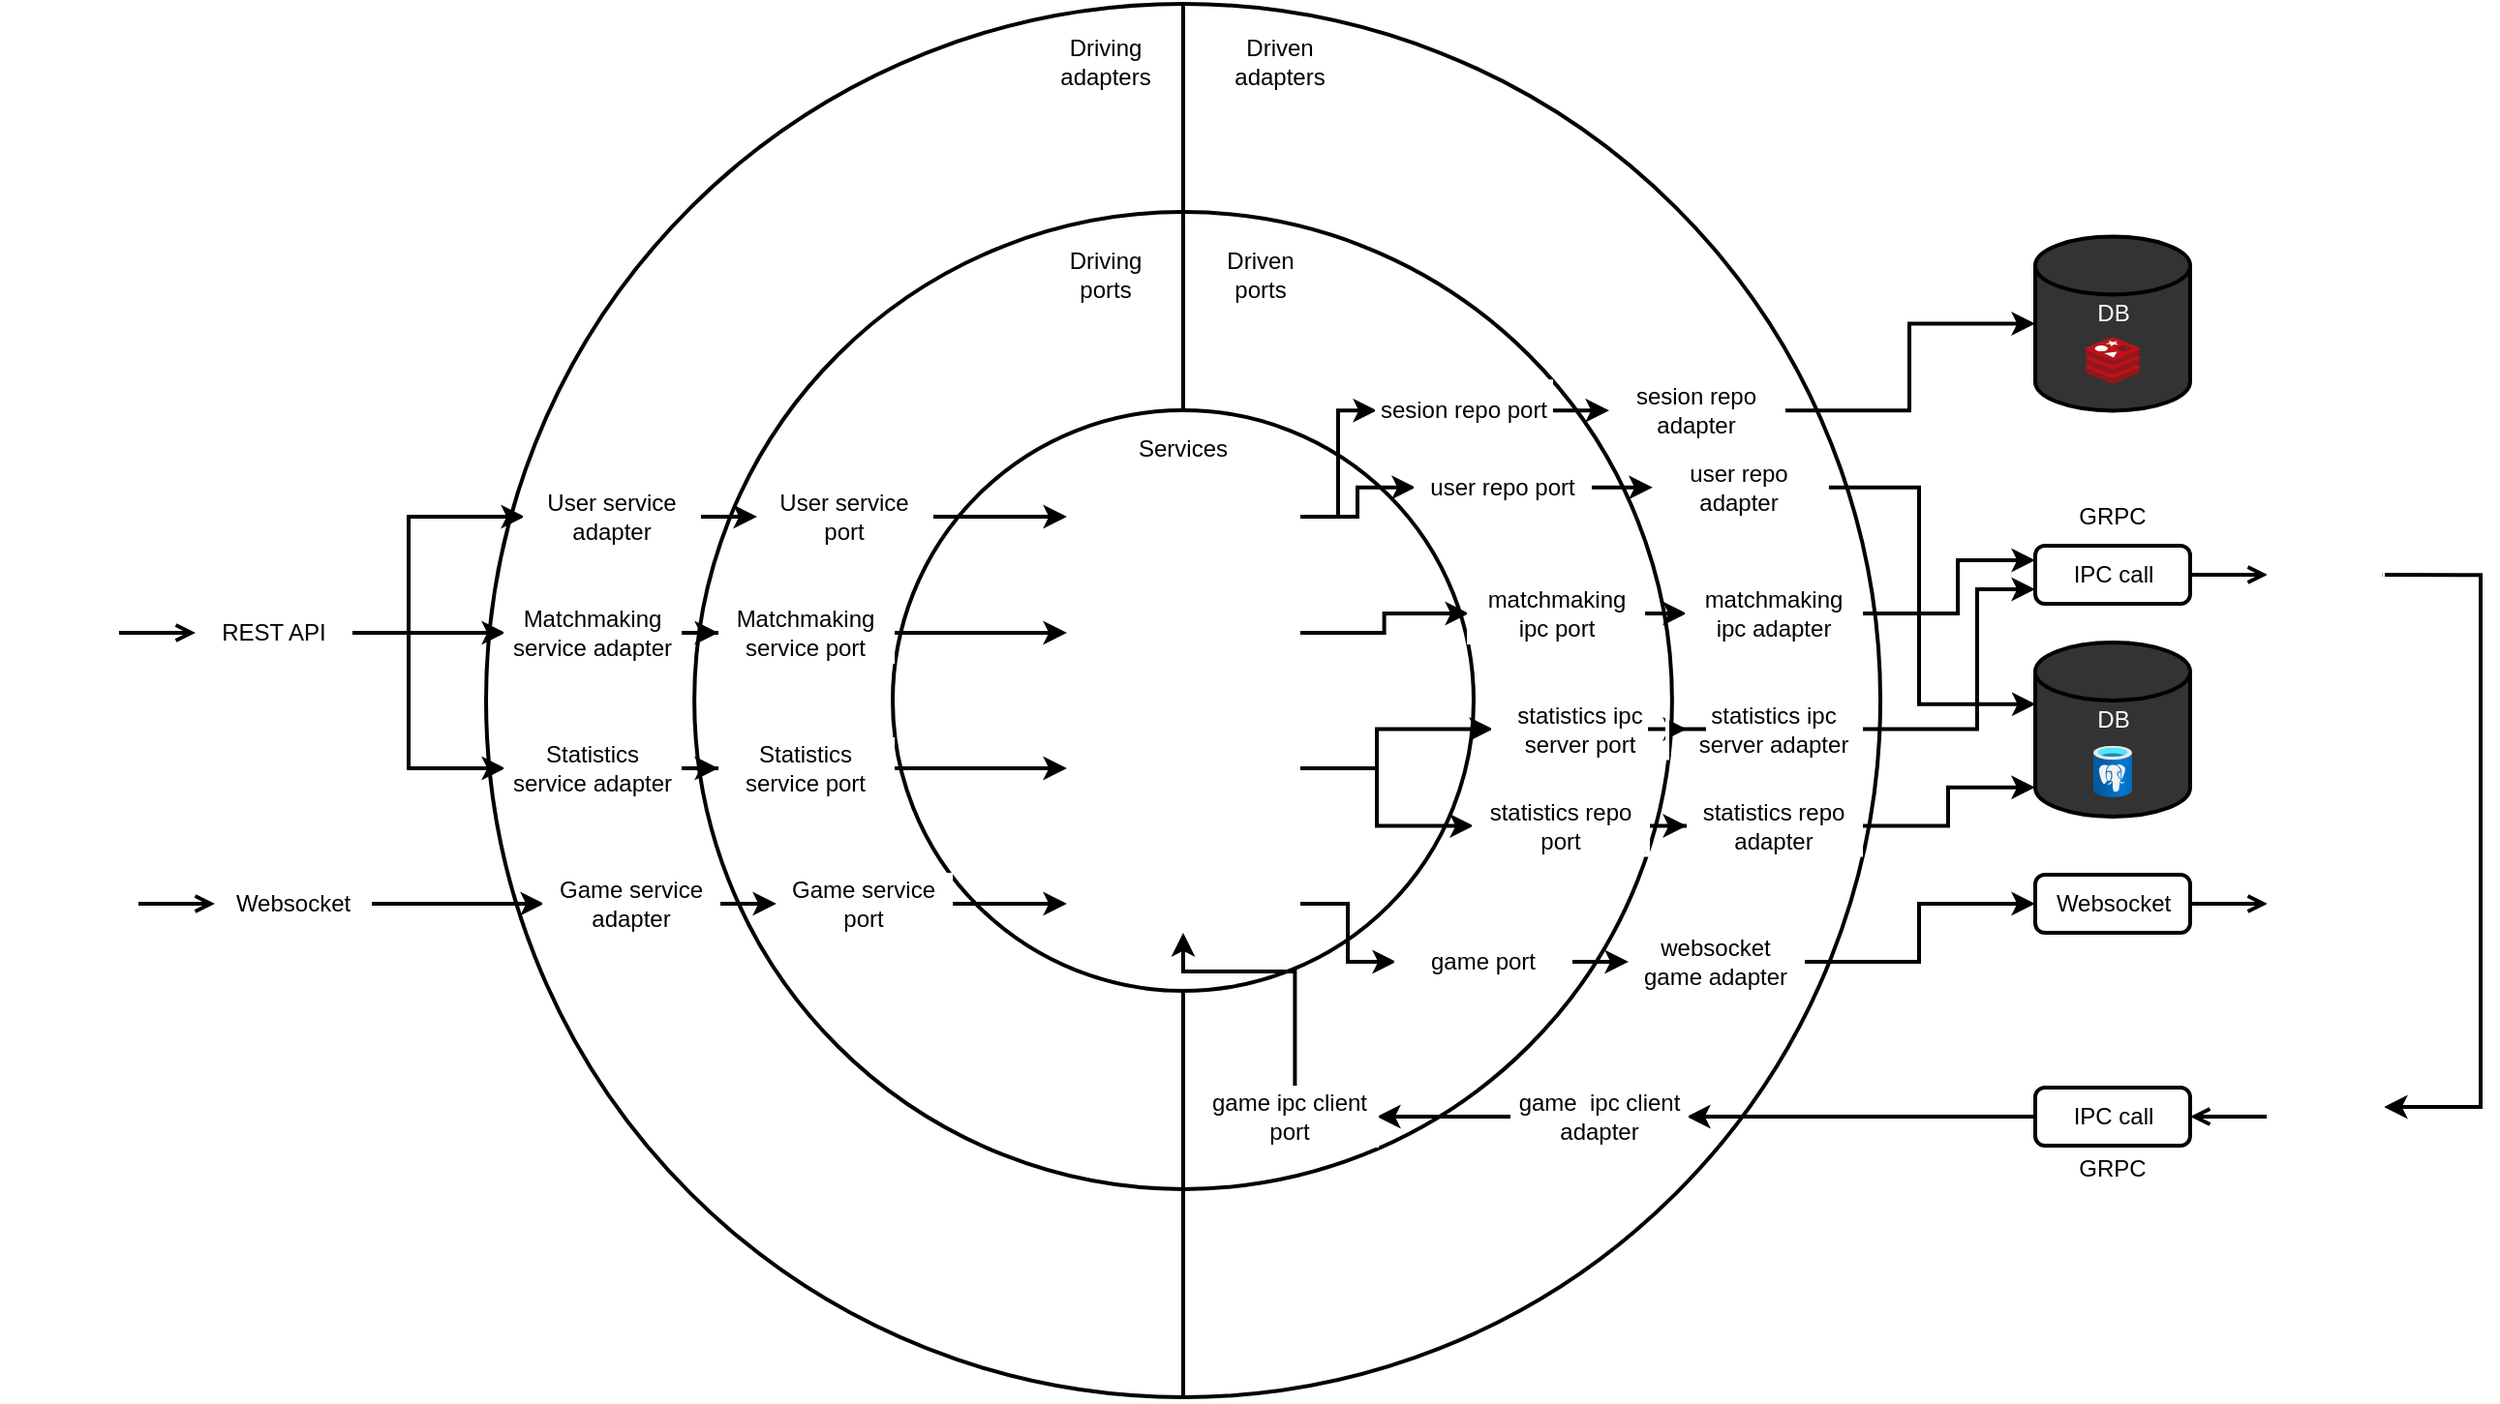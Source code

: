 <mxfile version="15.1.3" type="device"><diagram id="EWICf_WAZSNYYBsZ_7ci" name="Page-1"><mxGraphModel dx="2272" dy="1980" grid="1" gridSize="10" guides="1" tooltips="1" connect="1" arrows="1" fold="1" page="1" pageScale="1" pageWidth="850" pageHeight="1100" math="0" shadow="0"><root><mxCell id="0"/><mxCell id="1" parent="0"/><mxCell id="KKQnQK1_eNTGSU507v2S-1" value="" style="ellipse;whiteSpace=wrap;html=1;aspect=fixed;fillColor=none;strokeWidth=2;" parent="1" vertex="1"><mxGeometry x="0.01" y="-0.01" width="720.01" height="720.01" as="geometry"/></mxCell><mxCell id="ucAMC1w_Zq_xHAK3Lnia-30" value="" style="ellipse;whiteSpace=wrap;html=1;aspect=fixed;fillColor=none;strokeWidth=2;" parent="1" vertex="1"><mxGeometry x="107.57" y="107.56" width="504.88" height="504.88" as="geometry"/></mxCell><mxCell id="KKQnQK1_eNTGSU507v2S-2" value="" style="ellipse;whiteSpace=wrap;html=1;aspect=fixed;fillColor=none;strokeWidth=2;" parent="1" vertex="1"><mxGeometry x="210" y="210" width="300" height="300" as="geometry"/></mxCell><mxCell id="KKQnQK1_eNTGSU507v2S-3" value="" style="endArrow=none;html=1;entryX=0.5;entryY=0;entryDx=0;entryDy=0;exitX=0.5;exitY=0;exitDx=0;exitDy=0;strokeWidth=2;" parent="1" source="KKQnQK1_eNTGSU507v2S-2" target="KKQnQK1_eNTGSU507v2S-1" edge="1"><mxGeometry width="50" height="50" relative="1" as="geometry"><mxPoint x="200" y="410" as="sourcePoint"/><mxPoint x="250" y="360" as="targetPoint"/></mxGeometry></mxCell><mxCell id="KKQnQK1_eNTGSU507v2S-5" value="" style="endArrow=none;html=1;strokeWidth=2;entryX=0.5;entryY=1;entryDx=0;entryDy=0;exitX=0.5;exitY=1;exitDx=0;exitDy=0;" parent="1" source="KKQnQK1_eNTGSU507v2S-1" target="KKQnQK1_eNTGSU507v2S-2" edge="1"><mxGeometry width="50" height="50" relative="1" as="geometry"><mxPoint x="360" y="679" as="sourcePoint"/><mxPoint x="60" y="640" as="targetPoint"/></mxGeometry></mxCell><mxCell id="KKQnQK1_eNTGSU507v2S-6" value="Driving adapters" style="text;html=1;strokeColor=none;fillColor=none;align=center;verticalAlign=middle;whiteSpace=wrap;rounded=0;" parent="1" vertex="1"><mxGeometry x="290" y="20" width="60" height="20" as="geometry"/></mxCell><mxCell id="KKQnQK1_eNTGSU507v2S-7" value="Driven adapters" style="text;html=1;strokeColor=none;fillColor=none;align=center;verticalAlign=middle;whiteSpace=wrap;rounded=0;" parent="1" vertex="1"><mxGeometry x="380" y="20" width="60" height="20" as="geometry"/></mxCell><mxCell id="KKQnQK1_eNTGSU507v2S-9" value="Services" style="text;html=1;strokeColor=none;fillColor=none;align=center;verticalAlign=middle;whiteSpace=wrap;rounded=0;" parent="1" vertex="1"><mxGeometry x="330" y="220" width="60" height="20" as="geometry"/></mxCell><mxCell id="ucAMC1w_Zq_xHAK3Lnia-67" style="edgeStyle=orthogonalEdgeStyle;rounded=0;orthogonalLoop=1;jettySize=auto;html=1;entryX=0;entryY=0.5;entryDx=0;entryDy=0;strokeWidth=2;" parent="1" source="ucAMC1w_Zq_xHAK3Lnia-2" target="ucAMC1w_Zq_xHAK3Lnia-64" edge="1"><mxGeometry relative="1" as="geometry"/></mxCell><mxCell id="ucAMC1w_Zq_xHAK3Lnia-68" style="edgeStyle=orthogonalEdgeStyle;rounded=0;orthogonalLoop=1;jettySize=auto;html=1;entryX=0;entryY=0.5;entryDx=0;entryDy=0;strokeWidth=2;" parent="1" source="ucAMC1w_Zq_xHAK3Lnia-2" target="ucAMC1w_Zq_xHAK3Lnia-65" edge="1"><mxGeometry relative="1" as="geometry"/></mxCell><mxCell id="ucAMC1w_Zq_xHAK3Lnia-2" value="User Service" style="rounded=1;whiteSpace=wrap;html=1;fontColor=#FFFFFF;strokeColor=#FFFFFF;align=center;" parent="1" vertex="1"><mxGeometry x="300" y="250" width="120" height="30" as="geometry"/></mxCell><mxCell id="ucAMC1w_Zq_xHAK3Lnia-98" style="edgeStyle=orthogonalEdgeStyle;rounded=0;orthogonalLoop=1;jettySize=auto;html=1;startArrow=none;startFill=0;endArrow=classic;endFill=1;strokeWidth=2;" parent="1" source="ucAMC1w_Zq_xHAK3Lnia-3" target="ucAMC1w_Zq_xHAK3Lnia-90" edge="1"><mxGeometry relative="1" as="geometry"/></mxCell><mxCell id="ucAMC1w_Zq_xHAK3Lnia-3" value="Matchmaking Service" style="rounded=1;whiteSpace=wrap;html=1;fontColor=#FFFFFF;strokeColor=#FFFFFF;align=center;" parent="1" vertex="1"><mxGeometry x="300" y="310" width="120" height="30" as="geometry"/></mxCell><mxCell id="ucAMC1w_Zq_xHAK3Lnia-73" style="edgeStyle=orthogonalEdgeStyle;rounded=0;orthogonalLoop=1;jettySize=auto;html=1;entryX=0;entryY=0.5;entryDx=0;entryDy=0;strokeWidth=2;" parent="1" source="ucAMC1w_Zq_xHAK3Lnia-4" target="ucAMC1w_Zq_xHAK3Lnia-59" edge="1"><mxGeometry relative="1" as="geometry"><Array as="points"><mxPoint x="460" y="395"/><mxPoint x="460" y="425"/></Array></mxGeometry></mxCell><mxCell id="ucAMC1w_Zq_xHAK3Lnia-87" style="edgeStyle=orthogonalEdgeStyle;rounded=0;orthogonalLoop=1;jettySize=auto;html=1;entryX=0;entryY=0.5;entryDx=0;entryDy=0;startArrow=none;startFill=0;endArrow=classic;endFill=1;strokeWidth=2;" parent="1" source="ucAMC1w_Zq_xHAK3Lnia-4" target="ucAMC1w_Zq_xHAK3Lnia-66" edge="1"><mxGeometry relative="1" as="geometry"><Array as="points"><mxPoint x="460" y="395"/><mxPoint x="460" y="375"/></Array></mxGeometry></mxCell><mxCell id="ucAMC1w_Zq_xHAK3Lnia-4" value="Statistics Service" style="rounded=1;whiteSpace=wrap;html=1;fontColor=#FFFFFF;strokeColor=#FFFFFF;align=center;" parent="1" vertex="1"><mxGeometry x="300" y="380" width="120" height="30" as="geometry"/></mxCell><mxCell id="ucAMC1w_Zq_xHAK3Lnia-76" style="edgeStyle=orthogonalEdgeStyle;rounded=0;orthogonalLoop=1;jettySize=auto;html=1;entryX=0;entryY=0.5;entryDx=0;entryDy=0;strokeWidth=2;" parent="1" source="ucAMC1w_Zq_xHAK3Lnia-5" target="ucAMC1w_Zq_xHAK3Lnia-60" edge="1"><mxGeometry relative="1" as="geometry"/></mxCell><mxCell id="ucAMC1w_Zq_xHAK3Lnia-5" value="Game service" style="rounded=1;whiteSpace=wrap;html=1;fontColor=#FFFFFF;strokeColor=#FFFFFF;align=center;" parent="1" vertex="1"><mxGeometry x="300" y="450" width="120" height="30" as="geometry"/></mxCell><mxCell id="ucAMC1w_Zq_xHAK3Lnia-7" value="" style="strokeWidth=2;html=1;shape=mxgraph.flowchart.database;whiteSpace=wrap;fontColor=#FFFFFF;fillColor=#333333;" parent="1" vertex="1"><mxGeometry x="800" y="120.25" width="80" height="90" as="geometry"/></mxCell><mxCell id="ucAMC1w_Zq_xHAK3Lnia-8" value="" style="sketch=0;aspect=fixed;html=1;points=[];align=center;image;fontSize=12;image=img/lib/mscae/Cache_Redis_Product.svg;fontColor=#FFFFFF;strokeColor=#FFFFFF;fillColor=#333333;" parent="1" vertex="1"><mxGeometry x="826" y="172.48" width="28" height="23.52" as="geometry"/></mxCell><mxCell id="ucAMC1w_Zq_xHAK3Lnia-9" value="" style="strokeWidth=2;html=1;shape=mxgraph.flowchart.database;whiteSpace=wrap;fontColor=#FFFFFF;fillColor=#333333;" parent="1" vertex="1"><mxGeometry x="800" y="330" width="80" height="90" as="geometry"/></mxCell><mxCell id="ucAMC1w_Zq_xHAK3Lnia-10" value="" style="aspect=fixed;html=1;points=[];align=center;image;fontSize=12;image=img/lib/azure2/databases/Azure_Database_PostgreSQL_Server.svg;fontColor=#FFFFFF;strokeColor=#FFFFFF;fillColor=#333333;" parent="1" vertex="1"><mxGeometry x="830" y="383.33" width="20" height="26.67" as="geometry"/></mxCell><mxCell id="ucAMC1w_Zq_xHAK3Lnia-12" value="DB" style="text;html=1;align=center;verticalAlign=middle;resizable=0;points=[];autosize=1;strokeColor=none;fillColor=none;fontColor=#FFFFFF;" parent="1" vertex="1"><mxGeometry x="825" y="359.75" width="30" height="20" as="geometry"/></mxCell><mxCell id="ucAMC1w_Zq_xHAK3Lnia-14" value="DB" style="text;html=1;align=center;verticalAlign=middle;resizable=0;points=[];autosize=1;strokeColor=none;fillColor=none;fontColor=#FFFFFF;" parent="1" vertex="1"><mxGeometry x="825" y="150" width="30" height="20" as="geometry"/></mxCell><mxCell id="ucAMC1w_Zq_xHAK3Lnia-18" value="IPC call" style="html=1;rounded=1;absoluteArcSize=1;arcSize=10;strokeWidth=2;fillColor=none;align=center;" parent="1" vertex="1"><mxGeometry x="800" y="280" width="80" height="30" as="geometry"/></mxCell><mxCell id="ucAMC1w_Zq_xHAK3Lnia-19" value="" style="endArrow=open;html=1;rounded=0;align=center;verticalAlign=top;endFill=0;labelBackgroundColor=none;endSize=6;strokeWidth=2;" parent="1" source="ucAMC1w_Zq_xHAK3Lnia-18" edge="1"><mxGeometry relative="1" as="geometry"><mxPoint x="920" y="295" as="targetPoint"/></mxGeometry></mxCell><mxCell id="ucAMC1w_Zq_xHAK3Lnia-95" style="edgeStyle=orthogonalEdgeStyle;rounded=0;orthogonalLoop=1;jettySize=auto;html=1;entryX=1;entryY=0.333;entryDx=0;entryDy=0;entryPerimeter=0;startArrow=none;startFill=0;endArrow=classic;endFill=1;strokeWidth=2;exitX=0.989;exitY=0.502;exitDx=0;exitDy=0;exitPerimeter=0;" parent="1" source="ucAMC1w_Zq_xHAK3Lnia-20" target="ucAMC1w_Zq_xHAK3Lnia-81" edge="1"><mxGeometry relative="1" as="geometry"><Array as="points"><mxPoint x="1030" y="295"/><mxPoint x="1030" y="570"/></Array></mxGeometry></mxCell><mxCell id="ucAMC1w_Zq_xHAK3Lnia-20" value="" style="verticalLabelPosition=bottom;shadow=0;dashed=0;align=center;html=1;verticalAlign=top;strokeWidth=1;shape=mxgraph.mockup.misc.mail2;fillColor=none;strokeColor=#FFFFFF;" parent="1" vertex="1"><mxGeometry x="920" y="280" width="60" height="30" as="geometry"/></mxCell><mxCell id="ucAMC1w_Zq_xHAK3Lnia-40" style="edgeStyle=orthogonalEdgeStyle;rounded=0;orthogonalLoop=1;jettySize=auto;html=1;entryX=0;entryY=0.5;entryDx=0;entryDy=0;strokeWidth=2;" parent="1" source="ucAMC1w_Zq_xHAK3Lnia-21" target="ucAMC1w_Zq_xHAK3Lnia-39" edge="1"><mxGeometry relative="1" as="geometry"/></mxCell><mxCell id="ucAMC1w_Zq_xHAK3Lnia-21" value="Websocket" style="html=1;rounded=1;absoluteArcSize=1;arcSize=10;strokeColor=#FFFFFF;strokeWidth=2;fillColor=none;align=center;" parent="1" vertex="1"><mxGeometry x="-140" y="450" width="80" height="30" as="geometry"/></mxCell><mxCell id="ucAMC1w_Zq_xHAK3Lnia-22" value="" style="endArrow=open;html=1;rounded=0;align=center;verticalAlign=top;endFill=0;labelBackgroundColor=none;endSize=6;strokeWidth=2;" parent="1" target="ucAMC1w_Zq_xHAK3Lnia-21" edge="1"><mxGeometry relative="1" as="geometry"><mxPoint x="-180" y="465" as="sourcePoint"/></mxGeometry></mxCell><mxCell id="ucAMC1w_Zq_xHAK3Lnia-23" value="" style="verticalLabelPosition=bottom;shadow=0;dashed=0;align=center;html=1;verticalAlign=top;strokeWidth=1;shape=mxgraph.mockup.misc.mail2;fillColor=none;strokeColor=#FFFFFF;" parent="1" vertex="1"><mxGeometry x="-240" y="450" width="60" height="30" as="geometry"/></mxCell><mxCell id="ucAMC1w_Zq_xHAK3Lnia-46" style="edgeStyle=orthogonalEdgeStyle;rounded=0;orthogonalLoop=1;jettySize=auto;html=1;entryX=0;entryY=0.5;entryDx=0;entryDy=0;strokeWidth=2;" parent="1" source="ucAMC1w_Zq_xHAK3Lnia-24" target="ucAMC1w_Zq_xHAK3Lnia-44" edge="1"><mxGeometry relative="1" as="geometry"><Array as="points"><mxPoint x="-40" y="325"/><mxPoint x="-40" y="395"/></Array></mxGeometry></mxCell><mxCell id="ucAMC1w_Zq_xHAK3Lnia-51" style="edgeStyle=orthogonalEdgeStyle;rounded=0;orthogonalLoop=1;jettySize=auto;html=1;entryX=0;entryY=0.5;entryDx=0;entryDy=0;strokeWidth=2;" parent="1" source="ucAMC1w_Zq_xHAK3Lnia-24" target="ucAMC1w_Zq_xHAK3Lnia-48" edge="1"><mxGeometry relative="1" as="geometry"/></mxCell><mxCell id="ucAMC1w_Zq_xHAK3Lnia-56" style="edgeStyle=orthogonalEdgeStyle;rounded=0;orthogonalLoop=1;jettySize=auto;html=1;entryX=0;entryY=0.5;entryDx=0;entryDy=0;strokeWidth=2;" parent="1" source="ucAMC1w_Zq_xHAK3Lnia-24" target="ucAMC1w_Zq_xHAK3Lnia-53" edge="1"><mxGeometry relative="1" as="geometry"><Array as="points"><mxPoint x="-40" y="325"/><mxPoint x="-40" y="265"/></Array></mxGeometry></mxCell><mxCell id="ucAMC1w_Zq_xHAK3Lnia-24" value="REST API" style="html=1;rounded=1;absoluteArcSize=1;arcSize=10;strokeColor=#FFFFFF;strokeWidth=2;fillColor=none;align=center;" parent="1" vertex="1"><mxGeometry x="-150" y="310" width="80" height="30" as="geometry"/></mxCell><mxCell id="ucAMC1w_Zq_xHAK3Lnia-25" value="" style="endArrow=open;html=1;rounded=0;align=center;verticalAlign=top;endFill=0;labelBackgroundColor=none;endSize=6;strokeWidth=2;" parent="1" target="ucAMC1w_Zq_xHAK3Lnia-24" edge="1"><mxGeometry relative="1" as="geometry"><mxPoint x="-190" y="325" as="sourcePoint"/></mxGeometry></mxCell><mxCell id="ucAMC1w_Zq_xHAK3Lnia-26" value="" style="verticalLabelPosition=bottom;shadow=0;dashed=0;align=center;html=1;verticalAlign=top;strokeWidth=1;shape=mxgraph.mockup.misc.mail2;fillColor=none;strokeColor=#FFFFFF;" parent="1" vertex="1"><mxGeometry x="-250" y="310" width="60" height="30" as="geometry"/></mxCell><mxCell id="ucAMC1w_Zq_xHAK3Lnia-27" value="Websocket" style="html=1;rounded=1;absoluteArcSize=1;arcSize=10;strokeWidth=2;fillColor=none;align=center;" parent="1" vertex="1"><mxGeometry x="800" y="450" width="80" height="30" as="geometry"/></mxCell><mxCell id="ucAMC1w_Zq_xHAK3Lnia-28" value="" style="endArrow=open;html=1;rounded=0;align=center;verticalAlign=top;endFill=0;labelBackgroundColor=none;endSize=6;strokeWidth=2;" parent="1" source="ucAMC1w_Zq_xHAK3Lnia-27" edge="1"><mxGeometry relative="1" as="geometry"><mxPoint x="920.0" y="465" as="targetPoint"/></mxGeometry></mxCell><mxCell id="ucAMC1w_Zq_xHAK3Lnia-29" value="" style="verticalLabelPosition=bottom;shadow=0;dashed=0;align=center;html=1;verticalAlign=top;strokeWidth=1;shape=mxgraph.mockup.misc.mail2;fillColor=none;strokeColor=#FFFFFF;" parent="1" vertex="1"><mxGeometry x="920" y="450" width="60" height="30" as="geometry"/></mxCell><mxCell id="ucAMC1w_Zq_xHAK3Lnia-32" value="Driving ports" style="text;html=1;strokeColor=none;fillColor=none;align=center;verticalAlign=middle;whiteSpace=wrap;rounded=0;" parent="1" vertex="1"><mxGeometry x="290" y="130" width="60" height="20" as="geometry"/></mxCell><mxCell id="ucAMC1w_Zq_xHAK3Lnia-33" value="Driven ports" style="text;html=1;strokeColor=none;fillColor=none;align=center;verticalAlign=middle;whiteSpace=wrap;rounded=0;" parent="1" vertex="1"><mxGeometry x="370" y="130" width="60" height="20" as="geometry"/></mxCell><mxCell id="ucAMC1w_Zq_xHAK3Lnia-37" style="edgeStyle=orthogonalEdgeStyle;rounded=0;orthogonalLoop=1;jettySize=auto;html=1;strokeWidth=2;" parent="1" source="ucAMC1w_Zq_xHAK3Lnia-35" target="ucAMC1w_Zq_xHAK3Lnia-5" edge="1"><mxGeometry relative="1" as="geometry"/></mxCell><mxCell id="ucAMC1w_Zq_xHAK3Lnia-35" value="Game service &lt;br&gt;port" style="whiteSpace=wrap;html=1;strokeColor=#FFFFFF;strokeWidth=2;fillColor=none;align=center;" parent="1" vertex="1"><mxGeometry x="150" y="450" width="90" height="30" as="geometry"/></mxCell><mxCell id="ucAMC1w_Zq_xHAK3Lnia-41" style="edgeStyle=orthogonalEdgeStyle;rounded=0;orthogonalLoop=1;jettySize=auto;html=1;entryX=0;entryY=0.5;entryDx=0;entryDy=0;strokeWidth=2;" parent="1" source="ucAMC1w_Zq_xHAK3Lnia-39" target="ucAMC1w_Zq_xHAK3Lnia-35" edge="1"><mxGeometry relative="1" as="geometry"/></mxCell><mxCell id="ucAMC1w_Zq_xHAK3Lnia-39" value="Game service &lt;br&gt;adapter" style="whiteSpace=wrap;html=1;strokeColor=#FFFFFF;strokeWidth=2;fillColor=none;align=center;" parent="1" vertex="1"><mxGeometry x="30.0" y="450" width="90" height="30" as="geometry"/></mxCell><mxCell id="ucAMC1w_Zq_xHAK3Lnia-43" style="edgeStyle=orthogonalEdgeStyle;rounded=0;orthogonalLoop=1;jettySize=auto;html=1;strokeWidth=2;" parent="1" source="ucAMC1w_Zq_xHAK3Lnia-42" target="ucAMC1w_Zq_xHAK3Lnia-4" edge="1"><mxGeometry relative="1" as="geometry"/></mxCell><mxCell id="ucAMC1w_Zq_xHAK3Lnia-42" value="Statistics service port" style="whiteSpace=wrap;html=1;strokeColor=#FFFFFF;strokeWidth=2;fillColor=none;align=center;" parent="1" vertex="1"><mxGeometry x="120" y="380" width="90" height="30" as="geometry"/></mxCell><mxCell id="ucAMC1w_Zq_xHAK3Lnia-45" style="edgeStyle=orthogonalEdgeStyle;rounded=0;orthogonalLoop=1;jettySize=auto;html=1;entryX=0;entryY=0.5;entryDx=0;entryDy=0;strokeWidth=2;" parent="1" source="ucAMC1w_Zq_xHAK3Lnia-44" target="ucAMC1w_Zq_xHAK3Lnia-42" edge="1"><mxGeometry relative="1" as="geometry"/></mxCell><mxCell id="ucAMC1w_Zq_xHAK3Lnia-44" value="Statistics service adapter" style="whiteSpace=wrap;html=1;strokeColor=#FFFFFF;strokeWidth=2;fillColor=none;align=center;" parent="1" vertex="1"><mxGeometry x="10.0" y="380" width="90" height="30" as="geometry"/></mxCell><mxCell id="ucAMC1w_Zq_xHAK3Lnia-49" style="edgeStyle=orthogonalEdgeStyle;rounded=0;orthogonalLoop=1;jettySize=auto;html=1;entryX=0;entryY=0.5;entryDx=0;entryDy=0;strokeWidth=2;" parent="1" source="ucAMC1w_Zq_xHAK3Lnia-47" target="ucAMC1w_Zq_xHAK3Lnia-3" edge="1"><mxGeometry relative="1" as="geometry"/></mxCell><mxCell id="ucAMC1w_Zq_xHAK3Lnia-47" value="Matchmaking service port" style="whiteSpace=wrap;html=1;strokeColor=#FFFFFF;strokeWidth=2;fillColor=none;align=center;" parent="1" vertex="1"><mxGeometry x="120" y="310" width="90" height="30" as="geometry"/></mxCell><mxCell id="ucAMC1w_Zq_xHAK3Lnia-50" style="edgeStyle=orthogonalEdgeStyle;rounded=0;orthogonalLoop=1;jettySize=auto;html=1;entryX=0;entryY=0.5;entryDx=0;entryDy=0;strokeWidth=2;" parent="1" source="ucAMC1w_Zq_xHAK3Lnia-48" target="ucAMC1w_Zq_xHAK3Lnia-47" edge="1"><mxGeometry relative="1" as="geometry"/></mxCell><mxCell id="ucAMC1w_Zq_xHAK3Lnia-48" value="Matchmaking service adapter" style="whiteSpace=wrap;html=1;strokeColor=#FFFFFF;strokeWidth=2;fillColor=none;align=center;" parent="1" vertex="1"><mxGeometry x="10" y="310" width="90" height="30" as="geometry"/></mxCell><mxCell id="ucAMC1w_Zq_xHAK3Lnia-54" style="edgeStyle=orthogonalEdgeStyle;rounded=0;orthogonalLoop=1;jettySize=auto;html=1;entryX=0;entryY=0.5;entryDx=0;entryDy=0;strokeWidth=2;" parent="1" source="ucAMC1w_Zq_xHAK3Lnia-52" target="ucAMC1w_Zq_xHAK3Lnia-2" edge="1"><mxGeometry relative="1" as="geometry"/></mxCell><mxCell id="ucAMC1w_Zq_xHAK3Lnia-52" value="User service port" style="whiteSpace=wrap;html=1;strokeColor=#FFFFFF;strokeWidth=2;fillColor=none;align=center;" parent="1" vertex="1"><mxGeometry x="140" y="250" width="90" height="30" as="geometry"/></mxCell><mxCell id="ucAMC1w_Zq_xHAK3Lnia-55" style="edgeStyle=orthogonalEdgeStyle;rounded=0;orthogonalLoop=1;jettySize=auto;html=1;entryX=0;entryY=0.5;entryDx=0;entryDy=0;strokeWidth=2;" parent="1" source="ucAMC1w_Zq_xHAK3Lnia-53" target="ucAMC1w_Zq_xHAK3Lnia-52" edge="1"><mxGeometry relative="1" as="geometry"/></mxCell><mxCell id="ucAMC1w_Zq_xHAK3Lnia-53" value="User service adapter" style="whiteSpace=wrap;html=1;strokeColor=#FFFFFF;strokeWidth=2;fillColor=none;align=center;" parent="1" vertex="1"><mxGeometry x="20" y="250" width="90" height="30" as="geometry"/></mxCell><mxCell id="ucAMC1w_Zq_xHAK3Lnia-78" style="edgeStyle=orthogonalEdgeStyle;rounded=0;orthogonalLoop=1;jettySize=auto;html=1;entryX=0;entryY=0.5;entryDx=0;entryDy=0;strokeWidth=2;" parent="1" source="ucAMC1w_Zq_xHAK3Lnia-57" target="ucAMC1w_Zq_xHAK3Lnia-27" edge="1"><mxGeometry relative="1" as="geometry"/></mxCell><mxCell id="ucAMC1w_Zq_xHAK3Lnia-57" value="websocket game adapter" style="whiteSpace=wrap;html=1;strokeColor=#FFFFFF;strokeWidth=2;fillColor=none;align=center;" parent="1" vertex="1"><mxGeometry x="590" y="480" width="90" height="30" as="geometry"/></mxCell><mxCell id="ucAMC1w_Zq_xHAK3Lnia-92" style="edgeStyle=orthogonalEdgeStyle;rounded=0;orthogonalLoop=1;jettySize=auto;html=1;entryX=-0.001;entryY=0.832;entryDx=0;entryDy=0;entryPerimeter=0;startArrow=none;startFill=0;endArrow=classic;endFill=1;strokeWidth=2;" parent="1" source="ucAMC1w_Zq_xHAK3Lnia-58" target="ucAMC1w_Zq_xHAK3Lnia-9" edge="1"><mxGeometry relative="1" as="geometry"/></mxCell><mxCell id="ucAMC1w_Zq_xHAK3Lnia-58" value="statistics repo adapter" style="whiteSpace=wrap;html=1;strokeColor=#FFFFFF;strokeWidth=2;fillColor=none;align=center;" parent="1" vertex="1"><mxGeometry x="620" y="409.75" width="90" height="30" as="geometry"/></mxCell><mxCell id="ucAMC1w_Zq_xHAK3Lnia-74" style="edgeStyle=orthogonalEdgeStyle;rounded=0;orthogonalLoop=1;jettySize=auto;html=1;entryX=0;entryY=0.5;entryDx=0;entryDy=0;strokeWidth=2;" parent="1" source="ucAMC1w_Zq_xHAK3Lnia-59" target="ucAMC1w_Zq_xHAK3Lnia-58" edge="1"><mxGeometry relative="1" as="geometry"/></mxCell><mxCell id="ucAMC1w_Zq_xHAK3Lnia-59" value="statistics repo port" style="whiteSpace=wrap;html=1;strokeColor=#FFFFFF;strokeWidth=2;fillColor=none;align=center;" parent="1" vertex="1"><mxGeometry x="510" y="409.75" width="90" height="30" as="geometry"/></mxCell><mxCell id="ucAMC1w_Zq_xHAK3Lnia-77" style="edgeStyle=orthogonalEdgeStyle;rounded=0;orthogonalLoop=1;jettySize=auto;html=1;entryX=0;entryY=0.5;entryDx=0;entryDy=0;strokeWidth=2;" parent="1" source="ucAMC1w_Zq_xHAK3Lnia-60" target="ucAMC1w_Zq_xHAK3Lnia-57" edge="1"><mxGeometry relative="1" as="geometry"/></mxCell><mxCell id="ucAMC1w_Zq_xHAK3Lnia-60" value="game port" style="whiteSpace=wrap;html=1;strokeColor=#FFFFFF;strokeWidth=2;fillColor=none;align=center;" parent="1" vertex="1"><mxGeometry x="470.0" y="480" width="90" height="30" as="geometry"/></mxCell><mxCell id="ucAMC1w_Zq_xHAK3Lnia-94" style="edgeStyle=orthogonalEdgeStyle;rounded=0;orthogonalLoop=1;jettySize=auto;html=1;entryX=0;entryY=0.75;entryDx=0;entryDy=0;startArrow=none;startFill=0;endArrow=classic;endFill=1;strokeWidth=2;exitX=1;exitY=0.5;exitDx=0;exitDy=0;" parent="1" source="ucAMC1w_Zq_xHAK3Lnia-61" target="ucAMC1w_Zq_xHAK3Lnia-18" edge="1"><mxGeometry relative="1" as="geometry"><Array as="points"><mxPoint x="770" y="375"/><mxPoint x="770" y="302"/></Array></mxGeometry></mxCell><mxCell id="ucAMC1w_Zq_xHAK3Lnia-61" value="statistics ipc server adapter" style="whiteSpace=wrap;html=1;strokeColor=#FFFFFF;strokeWidth=2;fillColor=none;align=center;" parent="1" vertex="1"><mxGeometry x="620" y="359.75" width="90" height="30" as="geometry"/></mxCell><mxCell id="ucAMC1w_Zq_xHAK3Lnia-72" style="edgeStyle=orthogonalEdgeStyle;rounded=0;orthogonalLoop=1;jettySize=auto;html=1;entryX=0.003;entryY=0.354;entryDx=0;entryDy=0;entryPerimeter=0;strokeWidth=2;" parent="1" source="ucAMC1w_Zq_xHAK3Lnia-62" target="ucAMC1w_Zq_xHAK3Lnia-9" edge="1"><mxGeometry relative="1" as="geometry"><Array as="points"><mxPoint x="740" y="250"/><mxPoint x="740" y="362"/></Array></mxGeometry></mxCell><mxCell id="ucAMC1w_Zq_xHAK3Lnia-62" value="user repo adapter" style="whiteSpace=wrap;html=1;strokeColor=#FFFFFF;strokeWidth=2;fillColor=none;align=center;" parent="1" vertex="1"><mxGeometry x="602.45" y="234.88" width="90" height="30" as="geometry"/></mxCell><mxCell id="ucAMC1w_Zq_xHAK3Lnia-71" style="edgeStyle=orthogonalEdgeStyle;rounded=0;orthogonalLoop=1;jettySize=auto;html=1;entryX=0;entryY=0.5;entryDx=0;entryDy=0;entryPerimeter=0;strokeWidth=2;" parent="1" source="ucAMC1w_Zq_xHAK3Lnia-63" target="ucAMC1w_Zq_xHAK3Lnia-7" edge="1"><mxGeometry relative="1" as="geometry"/></mxCell><mxCell id="ucAMC1w_Zq_xHAK3Lnia-63" value="sesion repo adapter" style="whiteSpace=wrap;html=1;strokeColor=#FFFFFF;strokeWidth=2;fillColor=none;align=center;" parent="1" vertex="1"><mxGeometry x="580" y="195.13" width="90" height="30" as="geometry"/></mxCell><mxCell id="ucAMC1w_Zq_xHAK3Lnia-69" style="edgeStyle=orthogonalEdgeStyle;rounded=0;orthogonalLoop=1;jettySize=auto;html=1;entryX=0;entryY=0.5;entryDx=0;entryDy=0;strokeWidth=2;" parent="1" source="ucAMC1w_Zq_xHAK3Lnia-64" target="ucAMC1w_Zq_xHAK3Lnia-63" edge="1"><mxGeometry relative="1" as="geometry"/></mxCell><mxCell id="ucAMC1w_Zq_xHAK3Lnia-64" value="sesion repo port" style="whiteSpace=wrap;html=1;strokeColor=#FFFFFF;strokeWidth=2;fillColor=none;align=center;" parent="1" vertex="1"><mxGeometry x="460" y="195.13" width="90" height="30" as="geometry"/></mxCell><mxCell id="ucAMC1w_Zq_xHAK3Lnia-70" style="edgeStyle=orthogonalEdgeStyle;rounded=0;orthogonalLoop=1;jettySize=auto;html=1;entryX=0;entryY=0.5;entryDx=0;entryDy=0;strokeWidth=2;" parent="1" source="ucAMC1w_Zq_xHAK3Lnia-65" target="ucAMC1w_Zq_xHAK3Lnia-62" edge="1"><mxGeometry relative="1" as="geometry"/></mxCell><mxCell id="ucAMC1w_Zq_xHAK3Lnia-65" value="user repo port" style="whiteSpace=wrap;html=1;strokeColor=#FFFFFF;strokeWidth=2;fillColor=none;align=center;" parent="1" vertex="1"><mxGeometry x="480" y="234.88" width="90" height="30" as="geometry"/></mxCell><mxCell id="ucAMC1w_Zq_xHAK3Lnia-88" style="edgeStyle=orthogonalEdgeStyle;rounded=0;orthogonalLoop=1;jettySize=auto;html=1;entryX=0;entryY=0.5;entryDx=0;entryDy=0;startArrow=none;startFill=0;endArrow=classic;endFill=1;strokeWidth=2;" parent="1" source="ucAMC1w_Zq_xHAK3Lnia-66" target="ucAMC1w_Zq_xHAK3Lnia-61" edge="1"><mxGeometry relative="1" as="geometry"/></mxCell><mxCell id="ucAMC1w_Zq_xHAK3Lnia-66" value="statistics ipc server port" style="whiteSpace=wrap;html=1;strokeColor=#FFFFFF;strokeWidth=2;fillColor=none;align=center;" parent="1" vertex="1"><mxGeometry x="520" y="359.75" width="90" height="30" as="geometry"/></mxCell><mxCell id="ucAMC1w_Zq_xHAK3Lnia-84" style="edgeStyle=orthogonalEdgeStyle;rounded=0;orthogonalLoop=1;jettySize=auto;html=1;entryX=1;entryY=0.5;entryDx=0;entryDy=0;startArrow=none;startFill=0;endArrow=classic;endFill=1;strokeWidth=2;" parent="1" source="ucAMC1w_Zq_xHAK3Lnia-79" target="ucAMC1w_Zq_xHAK3Lnia-82" edge="1"><mxGeometry relative="1" as="geometry"/></mxCell><mxCell id="ucAMC1w_Zq_xHAK3Lnia-79" value="IPC call" style="html=1;rounded=1;absoluteArcSize=1;arcSize=10;strokeWidth=2;fillColor=none;align=center;" parent="1" vertex="1"><mxGeometry x="800" y="560" width="80" height="30" as="geometry"/></mxCell><mxCell id="ucAMC1w_Zq_xHAK3Lnia-80" value="" style="endArrow=none;html=1;rounded=0;align=center;verticalAlign=top;endFill=0;labelBackgroundColor=none;endSize=6;strokeWidth=2;startArrow=open;startFill=0;" parent="1" source="ucAMC1w_Zq_xHAK3Lnia-79" edge="1"><mxGeometry relative="1" as="geometry"><mxPoint x="920" y="575" as="targetPoint"/></mxGeometry></mxCell><mxCell id="ucAMC1w_Zq_xHAK3Lnia-81" value="" style="verticalLabelPosition=bottom;shadow=0;dashed=0;align=center;html=1;verticalAlign=top;strokeWidth=1;shape=mxgraph.mockup.misc.mail2;fillColor=none;strokeColor=#FFFFFF;" parent="1" vertex="1"><mxGeometry x="920" y="560" width="60" height="30" as="geometry"/></mxCell><mxCell id="ucAMC1w_Zq_xHAK3Lnia-85" style="edgeStyle=orthogonalEdgeStyle;rounded=0;orthogonalLoop=1;jettySize=auto;html=1;entryX=1;entryY=0.5;entryDx=0;entryDy=0;startArrow=none;startFill=0;endArrow=classic;endFill=1;strokeWidth=2;" parent="1" source="ucAMC1w_Zq_xHAK3Lnia-82" target="ucAMC1w_Zq_xHAK3Lnia-83" edge="1"><mxGeometry relative="1" as="geometry"/></mxCell><mxCell id="ucAMC1w_Zq_xHAK3Lnia-82" value="game&amp;nbsp;&amp;nbsp;ipc client adapter" style="whiteSpace=wrap;html=1;strokeColor=#FFFFFF;strokeWidth=2;fillColor=none;align=center;" parent="1" vertex="1"><mxGeometry x="530" y="560" width="90" height="30" as="geometry"/></mxCell><mxCell id="ucAMC1w_Zq_xHAK3Lnia-86" style="edgeStyle=orthogonalEdgeStyle;rounded=0;orthogonalLoop=1;jettySize=auto;html=1;entryX=0.5;entryY=1;entryDx=0;entryDy=0;startArrow=none;startFill=0;endArrow=classic;endFill=1;strokeWidth=2;exitX=0.53;exitY=-0.022;exitDx=0;exitDy=0;exitPerimeter=0;" parent="1" source="ucAMC1w_Zq_xHAK3Lnia-83" target="ucAMC1w_Zq_xHAK3Lnia-5" edge="1"><mxGeometry relative="1" as="geometry"><Array as="points"><mxPoint x="418" y="500"/><mxPoint x="360" y="500"/></Array></mxGeometry></mxCell><mxCell id="ucAMC1w_Zq_xHAK3Lnia-83" value="game ipc client port" style="whiteSpace=wrap;html=1;strokeColor=#FFFFFF;strokeWidth=2;fillColor=none;align=center;" parent="1" vertex="1"><mxGeometry x="370" y="560" width="90" height="30" as="geometry"/></mxCell><mxCell id="ucAMC1w_Zq_xHAK3Lnia-100" style="edgeStyle=orthogonalEdgeStyle;rounded=0;orthogonalLoop=1;jettySize=auto;html=1;startArrow=none;startFill=0;endArrow=classic;endFill=1;strokeWidth=2;" parent="1" source="ucAMC1w_Zq_xHAK3Lnia-90" target="ucAMC1w_Zq_xHAK3Lnia-91" edge="1"><mxGeometry relative="1" as="geometry"/></mxCell><mxCell id="ucAMC1w_Zq_xHAK3Lnia-90" value="matchmaking ipc port" style="whiteSpace=wrap;html=1;strokeColor=#FFFFFF;strokeWidth=2;fillColor=none;align=center;" parent="1" vertex="1"><mxGeometry x="507.55" y="300" width="90" height="30" as="geometry"/></mxCell><mxCell id="ucAMC1w_Zq_xHAK3Lnia-93" style="edgeStyle=orthogonalEdgeStyle;rounded=0;orthogonalLoop=1;jettySize=auto;html=1;startArrow=none;startFill=0;endArrow=classic;endFill=1;strokeWidth=2;entryX=0;entryY=0.25;entryDx=0;entryDy=0;exitX=1;exitY=0.5;exitDx=0;exitDy=0;" parent="1" source="ucAMC1w_Zq_xHAK3Lnia-91" target="ucAMC1w_Zq_xHAK3Lnia-18" edge="1"><mxGeometry relative="1" as="geometry"><Array as="points"><mxPoint x="760" y="315"/><mxPoint x="760" y="288"/></Array></mxGeometry></mxCell><mxCell id="ucAMC1w_Zq_xHAK3Lnia-91" value="matchmaking ipc adapter" style="whiteSpace=wrap;html=1;strokeColor=#FFFFFF;strokeWidth=2;fillColor=none;align=center;" parent="1" vertex="1"><mxGeometry x="620" y="300" width="90" height="30" as="geometry"/></mxCell><mxCell id="ucAMC1w_Zq_xHAK3Lnia-96" value="GRPC" style="text;html=1;strokeColor=none;fillColor=none;align=center;verticalAlign=middle;whiteSpace=wrap;rounded=0;" parent="1" vertex="1"><mxGeometry x="810" y="592.44" width="60" height="20" as="geometry"/></mxCell><mxCell id="ucAMC1w_Zq_xHAK3Lnia-97" value="GRPC" style="text;html=1;strokeColor=none;fillColor=none;align=center;verticalAlign=middle;whiteSpace=wrap;rounded=0;" parent="1" vertex="1"><mxGeometry x="810" y="255" width="60" height="20" as="geometry"/></mxCell></root></mxGraphModel></diagram></mxfile>